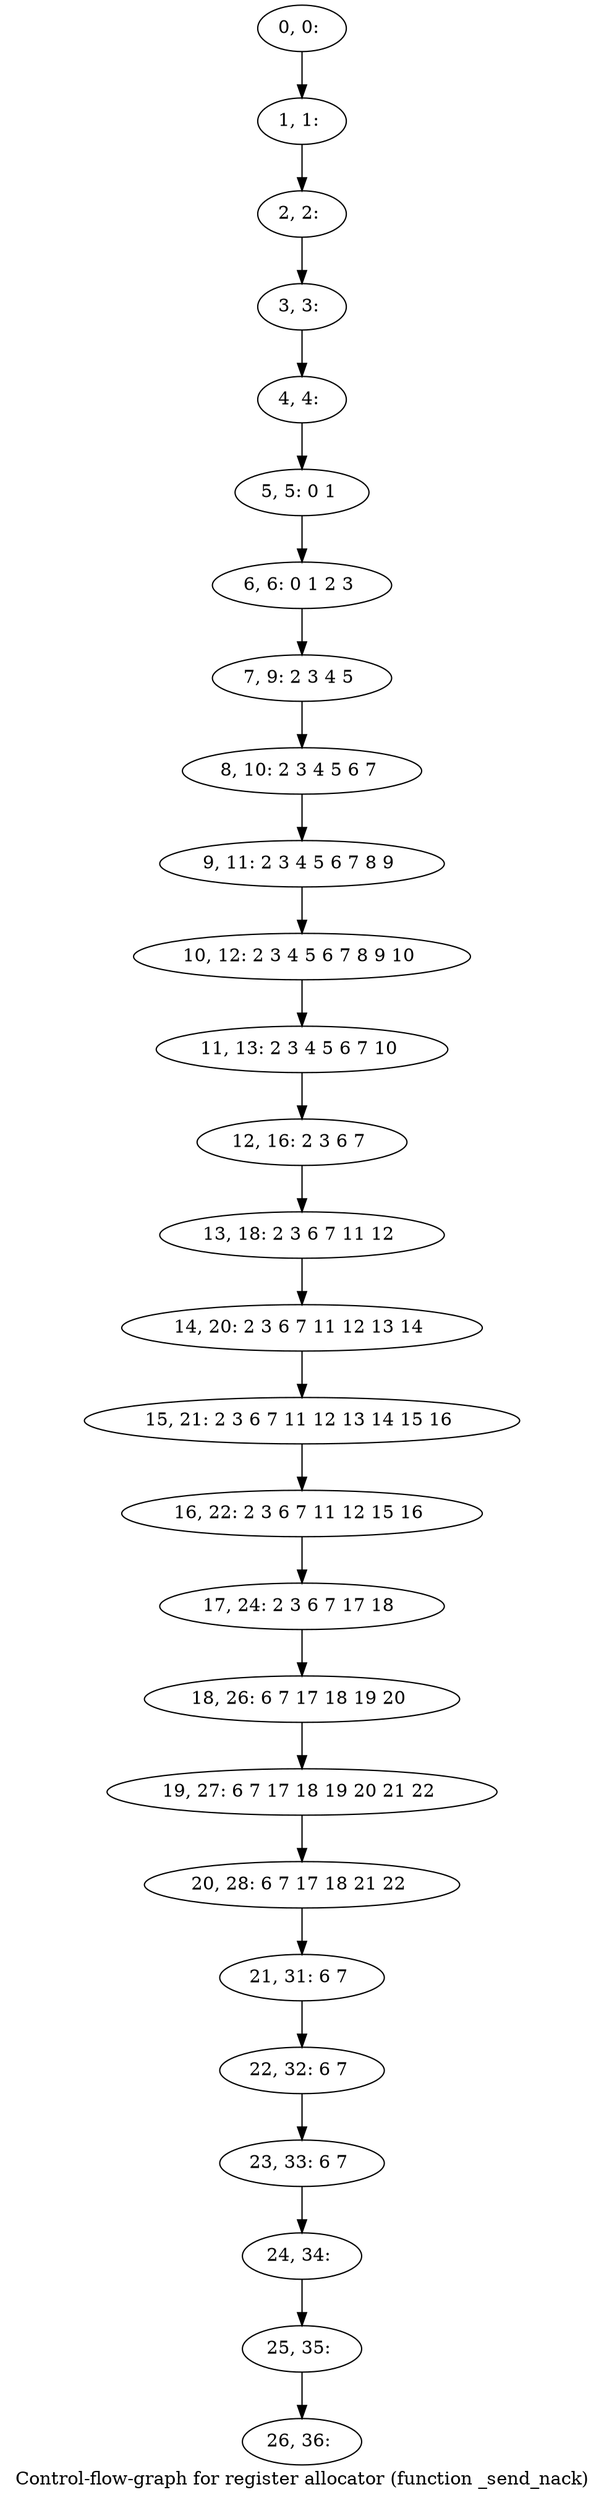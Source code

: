 digraph G {
graph [label="Control-flow-graph for register allocator (function _send_nack)"]
0[label="0, 0: "];
1[label="1, 1: "];
2[label="2, 2: "];
3[label="3, 3: "];
4[label="4, 4: "];
5[label="5, 5: 0 1 "];
6[label="6, 6: 0 1 2 3 "];
7[label="7, 9: 2 3 4 5 "];
8[label="8, 10: 2 3 4 5 6 7 "];
9[label="9, 11: 2 3 4 5 6 7 8 9 "];
10[label="10, 12: 2 3 4 5 6 7 8 9 10 "];
11[label="11, 13: 2 3 4 5 6 7 10 "];
12[label="12, 16: 2 3 6 7 "];
13[label="13, 18: 2 3 6 7 11 12 "];
14[label="14, 20: 2 3 6 7 11 12 13 14 "];
15[label="15, 21: 2 3 6 7 11 12 13 14 15 16 "];
16[label="16, 22: 2 3 6 7 11 12 15 16 "];
17[label="17, 24: 2 3 6 7 17 18 "];
18[label="18, 26: 6 7 17 18 19 20 "];
19[label="19, 27: 6 7 17 18 19 20 21 22 "];
20[label="20, 28: 6 7 17 18 21 22 "];
21[label="21, 31: 6 7 "];
22[label="22, 32: 6 7 "];
23[label="23, 33: 6 7 "];
24[label="24, 34: "];
25[label="25, 35: "];
26[label="26, 36: "];
0->1 ;
1->2 ;
2->3 ;
3->4 ;
4->5 ;
5->6 ;
6->7 ;
7->8 ;
8->9 ;
9->10 ;
10->11 ;
11->12 ;
12->13 ;
13->14 ;
14->15 ;
15->16 ;
16->17 ;
17->18 ;
18->19 ;
19->20 ;
20->21 ;
21->22 ;
22->23 ;
23->24 ;
24->25 ;
25->26 ;
}
